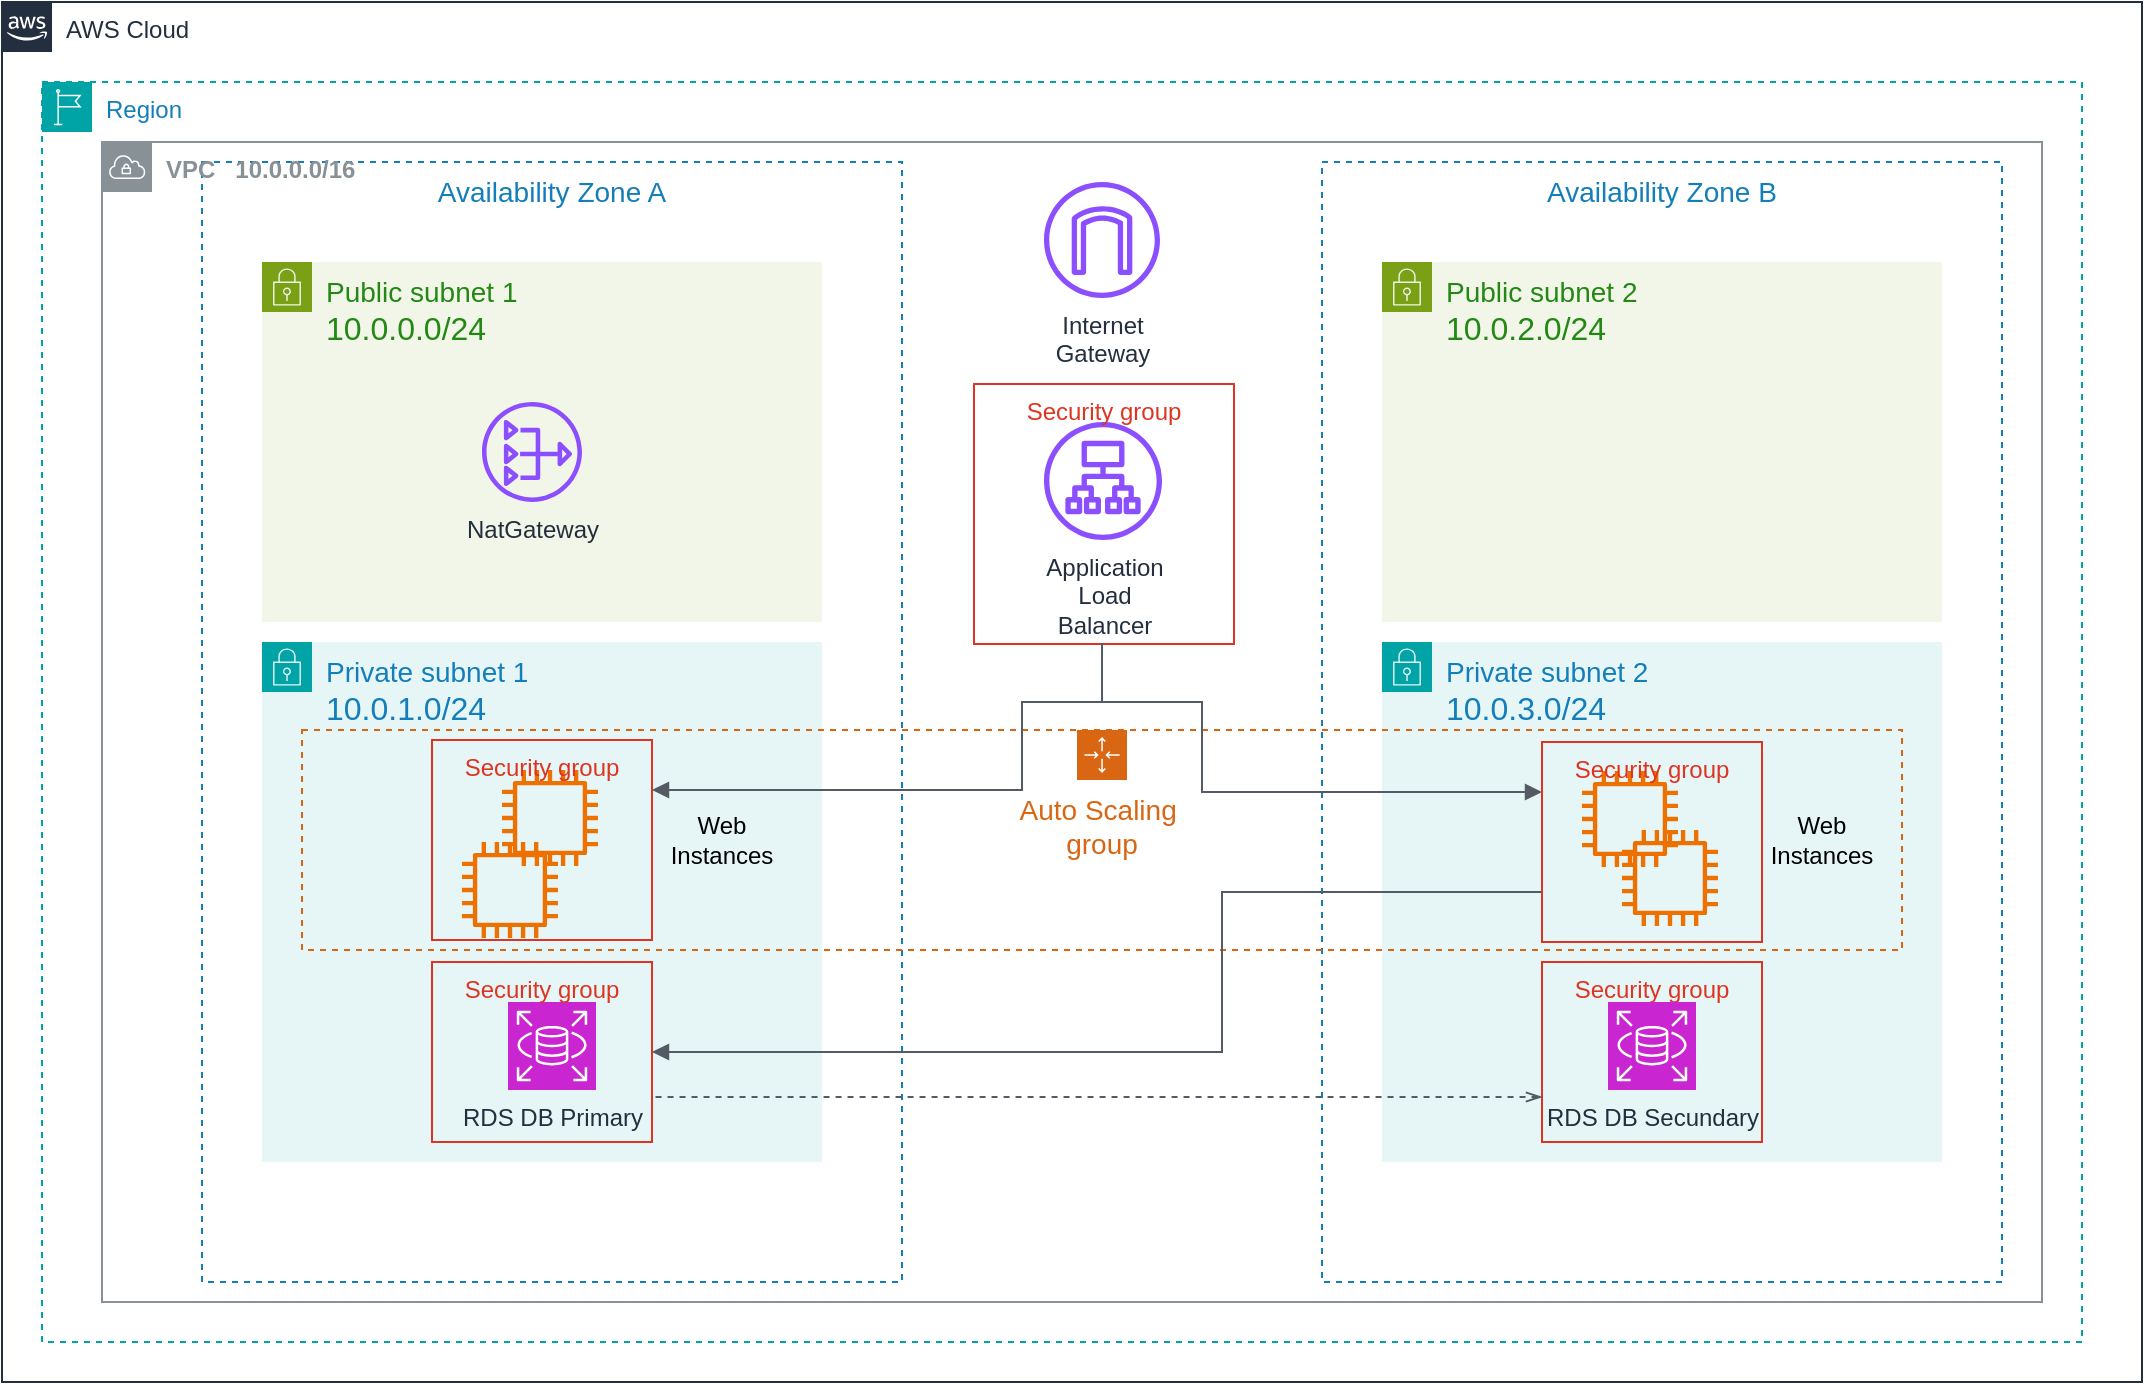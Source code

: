 <mxfile version="28.2.7">
  <diagram id="Ht1M8jgEwFfnCIfOTk4-" name="Page-1">
    <mxGraphModel grid="1" page="1" gridSize="10" guides="1" tooltips="1" connect="1" arrows="1" fold="1" pageScale="1" pageWidth="1169" pageHeight="827" math="0" shadow="0">
      <root>
        <mxCell id="0" />
        <mxCell id="1" parent="0" />
        <mxCell id="UEzPUAAOIrF-is8g5C7q-74" value="AWS Cloud" style="points=[[0,0],[0.25,0],[0.5,0],[0.75,0],[1,0],[1,0.25],[1,0.5],[1,0.75],[1,1],[0.75,1],[0.5,1],[0.25,1],[0,1],[0,0.75],[0,0.5],[0,0.25]];outlineConnect=0;gradientColor=none;html=1;whiteSpace=wrap;fontSize=12;fontStyle=0;shape=mxgraph.aws4.group;grIcon=mxgraph.aws4.group_aws_cloud_alt;strokeColor=#232F3E;fillColor=none;verticalAlign=top;align=left;spacingLeft=30;fontColor=#232F3E;dashed=0;labelBackgroundColor=#ffffff;container=1;pointerEvents=0;collapsible=0;recursiveResize=0;" vertex="1" parent="1">
          <mxGeometry x="50" y="70" width="1070" height="690" as="geometry" />
        </mxCell>
        <mxCell id="C9x4Pl9KThRvJZE5rTCZ-1" value="Region" style="points=[[0,0],[0.25,0],[0.5,0],[0.75,0],[1,0],[1,0.25],[1,0.5],[1,0.75],[1,1],[0.75,1],[0.5,1],[0.25,1],[0,1],[0,0.75],[0,0.5],[0,0.25]];outlineConnect=0;gradientColor=none;html=1;whiteSpace=wrap;fontSize=12;fontStyle=0;container=1;pointerEvents=0;collapsible=0;recursiveResize=0;shape=mxgraph.aws4.group;grIcon=mxgraph.aws4.group_region;strokeColor=#00A4A6;fillColor=none;verticalAlign=top;align=left;spacingLeft=30;fontColor=#147EBA;dashed=1;" vertex="1" parent="1">
          <mxGeometry x="70" y="110" width="1020" height="630" as="geometry" />
        </mxCell>
        <mxCell id="C9x4Pl9KThRvJZE5rTCZ-8" value="&lt;font style=&quot;font-size: 14px;&quot;&gt;Availability Zone A&lt;/font&gt;" style="fillColor=none;strokeColor=#147EBA;dashed=1;verticalAlign=top;fontStyle=0;fontColor=#147EBA;whiteSpace=wrap;html=1;" vertex="1" parent="C9x4Pl9KThRvJZE5rTCZ-1">
          <mxGeometry x="80" y="40" width="350" height="560" as="geometry" />
        </mxCell>
        <mxCell id="C9x4Pl9KThRvJZE5rTCZ-9" value="&lt;font style=&quot;font-size: 14px;&quot;&gt;Availability Zone B&lt;/font&gt;" style="fillColor=none;strokeColor=#147EBA;dashed=1;verticalAlign=top;fontStyle=0;fontColor=#147EBA;whiteSpace=wrap;html=1;" vertex="1" parent="C9x4Pl9KThRvJZE5rTCZ-1">
          <mxGeometry x="640" y="40" width="340" height="560" as="geometry" />
        </mxCell>
        <mxCell id="C9x4Pl9KThRvJZE5rTCZ-10" value="&lt;font style=&quot;font-size: 14px;&quot;&gt;Public subnet 1&lt;/font&gt;&lt;div&gt;&lt;font size=&quot;3&quot;&gt;10.0.0.0/24&lt;/font&gt;&lt;/div&gt;" style="points=[[0,0],[0.25,0],[0.5,0],[0.75,0],[1,0],[1,0.25],[1,0.5],[1,0.75],[1,1],[0.75,1],[0.5,1],[0.25,1],[0,1],[0,0.75],[0,0.5],[0,0.25]];outlineConnect=0;gradientColor=none;html=1;whiteSpace=wrap;fontSize=12;fontStyle=0;container=1;pointerEvents=0;collapsible=0;recursiveResize=0;shape=mxgraph.aws4.group;grIcon=mxgraph.aws4.group_security_group;grStroke=0;strokeColor=#7AA116;fillColor=#F2F6E8;verticalAlign=top;align=left;spacingLeft=30;fontColor=#248814;dashed=0;" vertex="1" parent="C9x4Pl9KThRvJZE5rTCZ-1">
          <mxGeometry x="110" y="90" width="280" height="180" as="geometry" />
        </mxCell>
        <mxCell id="C9x4Pl9KThRvJZE5rTCZ-11" value="&lt;font style=&quot;font-size: 14px;&quot;&gt;Public subnet 2&lt;/font&gt;&lt;div&gt;&lt;font size=&quot;3&quot;&gt;10.0.2.0/24&lt;/font&gt;&lt;/div&gt;" style="points=[[0,0],[0.25,0],[0.5,0],[0.75,0],[1,0],[1,0.25],[1,0.5],[1,0.75],[1,1],[0.75,1],[0.5,1],[0.25,1],[0,1],[0,0.75],[0,0.5],[0,0.25]];outlineConnect=0;gradientColor=none;html=1;whiteSpace=wrap;fontSize=12;fontStyle=0;container=1;pointerEvents=0;collapsible=0;recursiveResize=0;shape=mxgraph.aws4.group;grIcon=mxgraph.aws4.group_security_group;grStroke=0;strokeColor=#7AA116;fillColor=#F2F6E8;verticalAlign=top;align=left;spacingLeft=30;fontColor=#248814;dashed=0;" vertex="1" parent="C9x4Pl9KThRvJZE5rTCZ-1">
          <mxGeometry x="670" y="90" width="280" height="180" as="geometry" />
        </mxCell>
        <mxCell id="C9x4Pl9KThRvJZE5rTCZ-12" value="NatGateway" style="sketch=0;outlineConnect=0;fontColor=#232F3E;gradientColor=none;fillColor=#8C4FFF;strokeColor=none;dashed=0;verticalLabelPosition=bottom;verticalAlign=top;align=center;html=1;fontSize=12;fontStyle=0;aspect=fixed;pointerEvents=1;shape=mxgraph.aws4.nat_gateway;" vertex="1" parent="C9x4Pl9KThRvJZE5rTCZ-1">
          <mxGeometry x="220" y="160" width="50" height="50" as="geometry" />
        </mxCell>
        <mxCell id="C9x4Pl9KThRvJZE5rTCZ-13" value="&lt;font style=&quot;font-size: 14px;&quot;&gt;Private subnet 1&lt;/font&gt;&lt;div&gt;&lt;font size=&quot;3&quot;&gt;10.0.1.0/24&lt;/font&gt;&lt;/div&gt;" style="points=[[0,0],[0.25,0],[0.5,0],[0.75,0],[1,0],[1,0.25],[1,0.5],[1,0.75],[1,1],[0.75,1],[0.5,1],[0.25,1],[0,1],[0,0.75],[0,0.5],[0,0.25]];outlineConnect=0;gradientColor=none;html=1;whiteSpace=wrap;fontSize=12;fontStyle=0;container=1;pointerEvents=0;collapsible=0;recursiveResize=0;shape=mxgraph.aws4.group;grIcon=mxgraph.aws4.group_security_group;grStroke=0;strokeColor=#00A4A6;fillColor=#E6F6F7;verticalAlign=top;align=left;spacingLeft=30;fontColor=#147EBA;dashed=0;" vertex="1" parent="C9x4Pl9KThRvJZE5rTCZ-1">
          <mxGeometry x="110" y="280" width="280" height="260" as="geometry" />
        </mxCell>
        <mxCell id="C9x4Pl9KThRvJZE5rTCZ-26" value="RDS DB Primary" style="sketch=0;points=[[0,0,0],[0.25,0,0],[0.5,0,0],[0.75,0,0],[1,0,0],[0,1,0],[0.25,1,0],[0.5,1,0],[0.75,1,0],[1,1,0],[0,0.25,0],[0,0.5,0],[0,0.75,0],[1,0.25,0],[1,0.5,0],[1,0.75,0]];outlineConnect=0;fontColor=#232F3E;fillColor=#C925D1;strokeColor=#ffffff;dashed=0;verticalLabelPosition=bottom;verticalAlign=top;align=center;html=1;fontSize=12;fontStyle=0;aspect=fixed;shape=mxgraph.aws4.resourceIcon;resIcon=mxgraph.aws4.rds;" vertex="1" parent="C9x4Pl9KThRvJZE5rTCZ-13">
          <mxGeometry x="123" y="180" width="44" height="44" as="geometry" />
        </mxCell>
        <mxCell id="C9x4Pl9KThRvJZE5rTCZ-27" value="Security group" style="fillColor=none;strokeColor=#DD3522;verticalAlign=top;fontStyle=0;fontColor=#DD3522;whiteSpace=wrap;html=1;" vertex="1" parent="C9x4Pl9KThRvJZE5rTCZ-13">
          <mxGeometry x="85" y="160" width="110" height="90" as="geometry" />
        </mxCell>
        <mxCell id="C9x4Pl9KThRvJZE5rTCZ-15" value="&lt;font style=&quot;font-size: 14px;&quot;&gt;Private subnet 2&lt;/font&gt;&lt;div&gt;&lt;font size=&quot;3&quot;&gt;10.0.3.0/24&lt;/font&gt;&lt;/div&gt;" style="points=[[0,0],[0.25,0],[0.5,0],[0.75,0],[1,0],[1,0.25],[1,0.5],[1,0.75],[1,1],[0.75,1],[0.5,1],[0.25,1],[0,1],[0,0.75],[0,0.5],[0,0.25]];outlineConnect=0;gradientColor=none;html=1;whiteSpace=wrap;fontSize=12;fontStyle=0;container=1;pointerEvents=0;collapsible=0;recursiveResize=0;shape=mxgraph.aws4.group;grIcon=mxgraph.aws4.group_security_group;grStroke=0;strokeColor=#00A4A6;fillColor=#E6F6F7;verticalAlign=top;align=left;spacingLeft=30;fontColor=#147EBA;dashed=0;" vertex="1" parent="C9x4Pl9KThRvJZE5rTCZ-1">
          <mxGeometry x="670" y="280" width="280" height="260" as="geometry" />
        </mxCell>
        <mxCell id="C9x4Pl9KThRvJZE5rTCZ-25" value="Security group" style="fillColor=none;strokeColor=#DD3522;verticalAlign=top;fontStyle=0;fontColor=#DD3522;whiteSpace=wrap;html=1;" vertex="1" parent="C9x4Pl9KThRvJZE5rTCZ-15">
          <mxGeometry x="80" y="160" width="110" height="90" as="geometry" />
        </mxCell>
        <mxCell id="C9x4Pl9KThRvJZE5rTCZ-17" value="" style="sketch=0;outlineConnect=0;fontColor=#232F3E;gradientColor=none;fillColor=#ED7100;strokeColor=none;dashed=0;verticalLabelPosition=bottom;verticalAlign=top;align=center;html=1;fontSize=12;fontStyle=0;aspect=fixed;pointerEvents=1;shape=mxgraph.aws4.instance2;" vertex="1" parent="C9x4Pl9KThRvJZE5rTCZ-1">
          <mxGeometry x="210" y="380" width="48" height="48" as="geometry" />
        </mxCell>
        <mxCell id="C9x4Pl9KThRvJZE5rTCZ-16" value="&lt;font style=&quot;font-size: 14px;&quot;&gt;Auto Scaling&amp;nbsp;&lt;/font&gt;&lt;div&gt;&lt;font style=&quot;font-size: 14px;&quot;&gt;group&lt;/font&gt;&lt;/div&gt;" style="points=[[0,0],[0.25,0],[0.5,0],[0.75,0],[1,0],[1,0.25],[1,0.5],[1,0.75],[1,1],[0.75,1],[0.5,1],[0.25,1],[0,1],[0,0.75],[0,0.5],[0,0.25]];outlineConnect=0;gradientColor=none;html=1;whiteSpace=wrap;fontSize=12;fontStyle=0;container=1;pointerEvents=0;collapsible=0;recursiveResize=0;shape=mxgraph.aws4.groupCenter;grIcon=mxgraph.aws4.group_auto_scaling_group;grStroke=1;strokeColor=#D86613;fillColor=none;verticalAlign=top;align=center;fontColor=#D86613;dashed=1;spacingTop=25;" vertex="1" parent="C9x4Pl9KThRvJZE5rTCZ-1">
          <mxGeometry x="130" y="324" width="800" height="110" as="geometry" />
        </mxCell>
        <mxCell id="C9x4Pl9KThRvJZE5rTCZ-18" value="" style="sketch=0;outlineConnect=0;fontColor=#232F3E;gradientColor=none;fillColor=#ED7100;strokeColor=none;dashed=0;verticalLabelPosition=bottom;verticalAlign=top;align=center;html=1;fontSize=12;fontStyle=0;aspect=fixed;pointerEvents=1;shape=mxgraph.aws4.instance2;" vertex="1" parent="C9x4Pl9KThRvJZE5rTCZ-16">
          <mxGeometry x="100" y="20" width="48" height="48" as="geometry" />
        </mxCell>
        <mxCell id="C9x4Pl9KThRvJZE5rTCZ-19" value="" style="sketch=0;outlineConnect=0;fontColor=#232F3E;gradientColor=none;fillColor=#ED7100;strokeColor=none;dashed=0;verticalLabelPosition=bottom;verticalAlign=top;align=center;html=1;fontSize=12;fontStyle=0;aspect=fixed;pointerEvents=1;shape=mxgraph.aws4.instance2;" vertex="1" parent="C9x4Pl9KThRvJZE5rTCZ-16">
          <mxGeometry x="640" y="20.5" width="48" height="48" as="geometry" />
        </mxCell>
        <mxCell id="C9x4Pl9KThRvJZE5rTCZ-32" value="Web Instances" style="text;html=1;whiteSpace=wrap;strokeColor=none;fillColor=none;align=center;verticalAlign=middle;rounded=0;" vertex="1" parent="C9x4Pl9KThRvJZE5rTCZ-16">
          <mxGeometry x="180" y="40" width="60" height="30" as="geometry" />
        </mxCell>
        <mxCell id="C9x4Pl9KThRvJZE5rTCZ-33" value="Web Instances" style="text;html=1;whiteSpace=wrap;strokeColor=none;fillColor=none;align=center;verticalAlign=middle;rounded=0;" vertex="1" parent="C9x4Pl9KThRvJZE5rTCZ-16">
          <mxGeometry x="730" y="40" width="60" height="30" as="geometry" />
        </mxCell>
        <mxCell id="C9x4Pl9KThRvJZE5rTCZ-36" value="" style="edgeStyle=orthogonalEdgeStyle;html=1;endArrow=none;elbow=vertical;startArrow=block;startFill=1;strokeColor=#545B64;rounded=0;exitX=0;exitY=0.25;exitDx=0;exitDy=0;" edge="1" parent="C9x4Pl9KThRvJZE5rTCZ-16" source="C9x4Pl9KThRvJZE5rTCZ-24">
          <mxGeometry width="100" relative="1" as="geometry">
            <mxPoint x="530" y="26" as="sourcePoint" />
            <mxPoint x="400" y="-34" as="targetPoint" />
            <Array as="points">
              <mxPoint x="450" y="31" />
              <mxPoint x="450" y="-14" />
              <mxPoint x="400" y="-14" />
            </Array>
          </mxGeometry>
        </mxCell>
        <mxCell id="C9x4Pl9KThRvJZE5rTCZ-24" value="Security group" style="fillColor=none;strokeColor=#DD3522;verticalAlign=top;fontStyle=0;fontColor=#DD3522;whiteSpace=wrap;html=1;" vertex="1" parent="C9x4Pl9KThRvJZE5rTCZ-1">
          <mxGeometry x="750" y="330" width="110" height="100" as="geometry" />
        </mxCell>
        <mxCell id="C9x4Pl9KThRvJZE5rTCZ-20" value="" style="sketch=0;outlineConnect=0;fontColor=#232F3E;gradientColor=none;fillColor=#ED7100;strokeColor=none;dashed=0;verticalLabelPosition=bottom;verticalAlign=top;align=center;html=1;fontSize=12;fontStyle=0;aspect=fixed;pointerEvents=1;shape=mxgraph.aws4.instance2;" vertex="1" parent="C9x4Pl9KThRvJZE5rTCZ-1">
          <mxGeometry x="790" y="374" width="48" height="48" as="geometry" />
        </mxCell>
        <mxCell id="C9x4Pl9KThRvJZE5rTCZ-22" value="RDS DB Secundary" style="sketch=0;points=[[0,0,0],[0.25,0,0],[0.5,0,0],[0.75,0,0],[1,0,0],[0,1,0],[0.25,1,0],[0.5,1,0],[0.75,1,0],[1,1,0],[0,0.25,0],[0,0.5,0],[0,0.75,0],[1,0.25,0],[1,0.5,0],[1,0.75,0]];outlineConnect=0;fontColor=#232F3E;fillColor=#C925D1;strokeColor=#ffffff;dashed=0;verticalLabelPosition=bottom;verticalAlign=top;align=center;html=1;fontSize=12;fontStyle=0;aspect=fixed;shape=mxgraph.aws4.resourceIcon;resIcon=mxgraph.aws4.rds;" vertex="1" parent="C9x4Pl9KThRvJZE5rTCZ-1">
          <mxGeometry x="783" y="460" width="44" height="44" as="geometry" />
        </mxCell>
        <mxCell id="C9x4Pl9KThRvJZE5rTCZ-28" value="Internet&lt;div&gt;Gateway&lt;/div&gt;" style="sketch=0;outlineConnect=0;fontColor=#232F3E;gradientColor=none;fillColor=#8C4FFF;strokeColor=none;dashed=0;verticalLabelPosition=bottom;verticalAlign=top;align=center;html=1;fontSize=12;fontStyle=0;aspect=fixed;pointerEvents=1;shape=mxgraph.aws4.internet_gateway;" vertex="1" parent="C9x4Pl9KThRvJZE5rTCZ-1">
          <mxGeometry x="501" y="50" width="58" height="58" as="geometry" />
        </mxCell>
        <mxCell id="C9x4Pl9KThRvJZE5rTCZ-29" value="Application&lt;div&gt;Load&lt;/div&gt;&lt;div&gt;Balancer&lt;/div&gt;" style="sketch=0;outlineConnect=0;fontColor=#232F3E;gradientColor=none;fillColor=#8C4FFF;strokeColor=none;dashed=0;verticalLabelPosition=bottom;verticalAlign=top;align=center;html=1;fontSize=12;fontStyle=0;aspect=fixed;pointerEvents=1;shape=mxgraph.aws4.application_load_balancer;" vertex="1" parent="C9x4Pl9KThRvJZE5rTCZ-1">
          <mxGeometry x="501" y="170" width="59" height="59" as="geometry" />
        </mxCell>
        <mxCell id="C9x4Pl9KThRvJZE5rTCZ-23" value="Security group" style="fillColor=none;strokeColor=#DD3522;verticalAlign=top;fontStyle=0;fontColor=#DD3522;whiteSpace=wrap;html=1;" vertex="1" parent="C9x4Pl9KThRvJZE5rTCZ-1">
          <mxGeometry x="195" y="329" width="110" height="100" as="geometry" />
        </mxCell>
        <mxCell id="C9x4Pl9KThRvJZE5rTCZ-34" value="Security group" style="fillColor=none;strokeColor=#DD3522;verticalAlign=top;fontStyle=0;fontColor=#DD3522;whiteSpace=wrap;html=1;" vertex="1" parent="C9x4Pl9KThRvJZE5rTCZ-1">
          <mxGeometry x="466" y="151" width="130" height="130" as="geometry" />
        </mxCell>
        <mxCell id="C9x4Pl9KThRvJZE5rTCZ-35" value="" style="edgeStyle=orthogonalEdgeStyle;html=1;endArrow=none;elbow=vertical;startArrow=block;startFill=1;strokeColor=#545B64;rounded=0;exitX=1;exitY=0.25;exitDx=0;exitDy=0;entryX=0.5;entryY=1;entryDx=0;entryDy=0;" edge="1" parent="C9x4Pl9KThRvJZE5rTCZ-1" source="C9x4Pl9KThRvJZE5rTCZ-23" target="C9x4Pl9KThRvJZE5rTCZ-34">
          <mxGeometry width="100" relative="1" as="geometry">
            <mxPoint x="490" y="290" as="sourcePoint" />
            <mxPoint x="590" y="290" as="targetPoint" />
            <Array as="points">
              <mxPoint x="490" y="354" />
              <mxPoint x="490" y="310" />
              <mxPoint x="530" y="310" />
              <mxPoint x="530" y="281" />
            </Array>
          </mxGeometry>
        </mxCell>
        <mxCell id="C9x4Pl9KThRvJZE5rTCZ-38" value="" style="edgeStyle=orthogonalEdgeStyle;html=1;endArrow=none;elbow=vertical;startArrow=block;startFill=1;strokeColor=#545B64;rounded=0;exitX=1;exitY=0.5;exitDx=0;exitDy=0;entryX=0;entryY=0.75;entryDx=0;entryDy=0;" edge="1" parent="C9x4Pl9KThRvJZE5rTCZ-1" source="C9x4Pl9KThRvJZE5rTCZ-27" target="C9x4Pl9KThRvJZE5rTCZ-24">
          <mxGeometry width="100" relative="1" as="geometry">
            <mxPoint x="490" y="290" as="sourcePoint" />
            <mxPoint x="590" y="290" as="targetPoint" />
            <Array as="points">
              <mxPoint x="590" y="485" />
              <mxPoint x="590" y="405" />
            </Array>
          </mxGeometry>
        </mxCell>
        <mxCell id="C9x4Pl9KThRvJZE5rTCZ-39" value="" style="edgeStyle=orthogonalEdgeStyle;html=1;endArrow=none;elbow=vertical;startArrow=openThin;startFill=0;strokeColor=#545B64;rounded=0;dashed=1;entryX=1;entryY=0.75;entryDx=0;entryDy=0;exitX=0;exitY=0.75;exitDx=0;exitDy=0;" edge="1" parent="C9x4Pl9KThRvJZE5rTCZ-1" source="C9x4Pl9KThRvJZE5rTCZ-25" target="C9x4Pl9KThRvJZE5rTCZ-27">
          <mxGeometry width="100" relative="1" as="geometry">
            <mxPoint x="490" y="290" as="sourcePoint" />
            <mxPoint x="590" y="290" as="targetPoint" />
            <Array as="points" />
          </mxGeometry>
        </mxCell>
        <mxCell id="C9x4Pl9KThRvJZE5rTCZ-40" value="&lt;b&gt;VPC&amp;nbsp; &amp;nbsp;10.0.0.0/16&lt;/b&gt;" style="sketch=0;outlineConnect=0;gradientColor=none;html=1;whiteSpace=wrap;fontSize=12;fontStyle=0;shape=mxgraph.aws4.group;grIcon=mxgraph.aws4.group_vpc;strokeColor=#879196;fillColor=none;verticalAlign=top;align=left;spacingLeft=30;fontColor=#879196;dashed=0;" vertex="1" parent="1">
          <mxGeometry x="100" y="140" width="970" height="580" as="geometry" />
        </mxCell>
      </root>
    </mxGraphModel>
  </diagram>
</mxfile>
